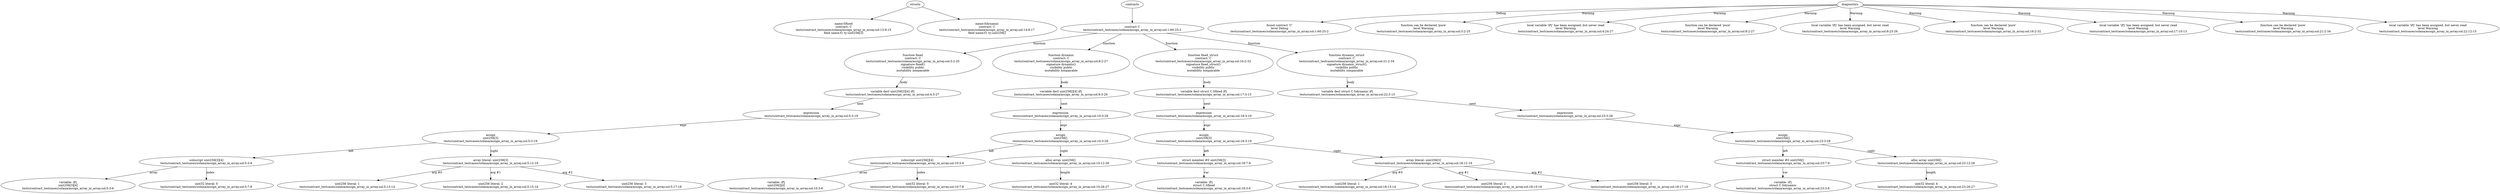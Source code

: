 strict digraph "tests/contract_testcases/solana/assign_array_in_array.sol" {
	Sfixed [label="name:Sfixed\ncontract: C\ntests/contract_testcases/solana/assign_array_in_array.sol:13:9-15\nfield name:f1 ty:uint256[3]"]
	Sdynamic [label="name:Sdynamic\ncontract: C\ntests/contract_testcases/solana/assign_array_in_array.sol:14:9-17\nfield name:f1 ty:uint256[]"]
	contract [label="contract C\ntests/contract_testcases/solana/assign_array_in_array.sol:1:60-25:2"]
	fixed [label="function fixed\ncontract: C\ntests/contract_testcases/solana/assign_array_in_array.sol:3:2-25\nsignature fixed()\nvisibility public\nmutability nonpayable"]
	var_decl [label="variable decl uint256[3][4] iPj\ntests/contract_testcases/solana/assign_array_in_array.sol:4:3-27"]
	expr [label="expression\ntests/contract_testcases/solana/assign_array_in_array.sol:5:3-19"]
	assign [label="assign\nuint256[3]\ntests/contract_testcases/solana/assign_array_in_array.sol:5:3-19"]
	subscript [label="subscript uint256[3][4]\ntests/contract_testcases/solana/assign_array_in_array.sol:5:3-9"]
	variable [label="variable: iPj\nuint256[3][4]\ntests/contract_testcases/solana/assign_array_in_array.sol:5:3-6"]
	number_literal [label="uint32 literal: 0\ntests/contract_testcases/solana/assign_array_in_array.sol:5:7-8"]
	array_literal [label="array literal: uint256[3]\ntests/contract_testcases/solana/assign_array_in_array.sol:5:12-19"]
	number_literal_13 [label="uint256 literal: 1\ntests/contract_testcases/solana/assign_array_in_array.sol:5:13-14"]
	number_literal_14 [label="uint256 literal: 2\ntests/contract_testcases/solana/assign_array_in_array.sol:5:15-16"]
	number_literal_15 [label="uint256 literal: 3\ntests/contract_testcases/solana/assign_array_in_array.sol:5:17-18"]
	dynamic [label="function dynamic\ncontract: C\ntests/contract_testcases/solana/assign_array_in_array.sol:8:2-27\nsignature dynamic()\nvisibility public\nmutability nonpayable"]
	var_decl_17 [label="variable decl uint256[][4] iPj\ntests/contract_testcases/solana/assign_array_in_array.sol:9:3-26"]
	expr_18 [label="expression\ntests/contract_testcases/solana/assign_array_in_array.sol:10:3-28"]
	assign_19 [label="assign\nuint256[]\ntests/contract_testcases/solana/assign_array_in_array.sol:10:3-28"]
	subscript_20 [label="subscript uint256[][4]\ntests/contract_testcases/solana/assign_array_in_array.sol:10:3-9"]
	variable_21 [label="variable: iPj\nuint256[][4]\ntests/contract_testcases/solana/assign_array_in_array.sol:10:3-6"]
	number_literal_22 [label="uint32 literal: 0\ntests/contract_testcases/solana/assign_array_in_array.sol:10:7-8"]
	alloc_array [label="alloc array uint256[]\ntests/contract_testcases/solana/assign_array_in_array.sol:10:12-28"]
	number_literal_24 [label="uint32 literal: 4\ntests/contract_testcases/solana/assign_array_in_array.sol:10:26-27"]
	fixed_struct [label="function fixed_struct\ncontract: C\ntests/contract_testcases/solana/assign_array_in_array.sol:16:2-32\nsignature fixed_struct()\nvisibility public\nmutability nonpayable"]
	var_decl_26 [label="variable decl struct C.Sfixed iPj\ntests/contract_testcases/solana/assign_array_in_array.sol:17:3-13"]
	expr_27 [label="expression\ntests/contract_testcases/solana/assign_array_in_array.sol:18:3-19"]
	assign_28 [label="assign\nuint256[3]\ntests/contract_testcases/solana/assign_array_in_array.sol:18:3-19"]
	structmember [label="struct member #0 uint256[3]\ntests/contract_testcases/solana/assign_array_in_array.sol:18:7-9"]
	variable_30 [label="variable: iPj\nstruct C.Sfixed\ntests/contract_testcases/solana/assign_array_in_array.sol:18:3-6"]
	array_literal_31 [label="array literal: uint256[3]\ntests/contract_testcases/solana/assign_array_in_array.sol:18:12-19"]
	number_literal_32 [label="uint256 literal: 1\ntests/contract_testcases/solana/assign_array_in_array.sol:18:13-14"]
	number_literal_33 [label="uint256 literal: 2\ntests/contract_testcases/solana/assign_array_in_array.sol:18:15-16"]
	number_literal_34 [label="uint256 literal: 3\ntests/contract_testcases/solana/assign_array_in_array.sol:18:17-18"]
	dynamic_struct [label="function dynamic_struct\ncontract: C\ntests/contract_testcases/solana/assign_array_in_array.sol:21:2-34\nsignature dynamic_struct()\nvisibility public\nmutability nonpayable"]
	var_decl_36 [label="variable decl struct C.Sdynamic iPj\ntests/contract_testcases/solana/assign_array_in_array.sol:22:3-15"]
	expr_37 [label="expression\ntests/contract_testcases/solana/assign_array_in_array.sol:23:3-28"]
	assign_38 [label="assign\nuint256[]\ntests/contract_testcases/solana/assign_array_in_array.sol:23:3-28"]
	structmember_39 [label="struct member #0 uint256[]\ntests/contract_testcases/solana/assign_array_in_array.sol:23:7-9"]
	variable_40 [label="variable: iPj\nstruct C.Sdynamic\ntests/contract_testcases/solana/assign_array_in_array.sol:23:3-6"]
	alloc_array_41 [label="alloc array uint256[]\ntests/contract_testcases/solana/assign_array_in_array.sol:23:12-28"]
	number_literal_42 [label="uint32 literal: 4\ntests/contract_testcases/solana/assign_array_in_array.sol:23:26-27"]
	diagnostic [label="found contract 'C'\nlevel Debug\ntests/contract_testcases/solana/assign_array_in_array.sol:1:60-25:2"]
	diagnostic_45 [label="function can be declared 'pure'\nlevel Warning\ntests/contract_testcases/solana/assign_array_in_array.sol:3:2-25"]
	diagnostic_46 [label="local variable 'iPj' has been assigned, but never read\nlevel Warning\ntests/contract_testcases/solana/assign_array_in_array.sol:4:24-27"]
	diagnostic_47 [label="function can be declared 'pure'\nlevel Warning\ntests/contract_testcases/solana/assign_array_in_array.sol:8:2-27"]
	diagnostic_48 [label="local variable 'iPj' has been assigned, but never read\nlevel Warning\ntests/contract_testcases/solana/assign_array_in_array.sol:9:23-26"]
	diagnostic_49 [label="function can be declared 'pure'\nlevel Warning\ntests/contract_testcases/solana/assign_array_in_array.sol:16:2-32"]
	diagnostic_50 [label="local variable 'iPj' has been assigned, but never read\nlevel Warning\ntests/contract_testcases/solana/assign_array_in_array.sol:17:10-13"]
	diagnostic_51 [label="function can be declared 'pure'\nlevel Warning\ntests/contract_testcases/solana/assign_array_in_array.sol:21:2-34"]
	diagnostic_52 [label="local variable 'iPj' has been assigned, but never read\nlevel Warning\ntests/contract_testcases/solana/assign_array_in_array.sol:22:12-15"]
	structs -> Sfixed
	structs -> Sdynamic
	contracts -> contract
	contract -> fixed [label="function"]
	fixed -> var_decl [label="body"]
	var_decl -> expr [label="next"]
	expr -> assign [label="expr"]
	assign -> subscript [label="left"]
	subscript -> variable [label="array"]
	subscript -> number_literal [label="index"]
	assign -> array_literal [label="right"]
	array_literal -> number_literal_13 [label="arg #0"]
	array_literal -> number_literal_14 [label="arg #1"]
	array_literal -> number_literal_15 [label="arg #2"]
	contract -> dynamic [label="function"]
	dynamic -> var_decl_17 [label="body"]
	var_decl_17 -> expr_18 [label="next"]
	expr_18 -> assign_19 [label="expr"]
	assign_19 -> subscript_20 [label="left"]
	subscript_20 -> variable_21 [label="array"]
	subscript_20 -> number_literal_22 [label="index"]
	assign_19 -> alloc_array [label="right"]
	alloc_array -> number_literal_24 [label="length"]
	contract -> fixed_struct [label="function"]
	fixed_struct -> var_decl_26 [label="body"]
	var_decl_26 -> expr_27 [label="next"]
	expr_27 -> assign_28 [label="expr"]
	assign_28 -> structmember [label="left"]
	structmember -> variable_30 [label="var"]
	assign_28 -> array_literal_31 [label="right"]
	array_literal_31 -> number_literal_32 [label="arg #0"]
	array_literal_31 -> number_literal_33 [label="arg #1"]
	array_literal_31 -> number_literal_34 [label="arg #2"]
	contract -> dynamic_struct [label="function"]
	dynamic_struct -> var_decl_36 [label="body"]
	var_decl_36 -> expr_37 [label="next"]
	expr_37 -> assign_38 [label="expr"]
	assign_38 -> structmember_39 [label="left"]
	structmember_39 -> variable_40 [label="var"]
	assign_38 -> alloc_array_41 [label="right"]
	alloc_array_41 -> number_literal_42 [label="length"]
	diagnostics -> diagnostic [label="Debug"]
	diagnostics -> diagnostic_45 [label="Warning"]
	diagnostics -> diagnostic_46 [label="Warning"]
	diagnostics -> diagnostic_47 [label="Warning"]
	diagnostics -> diagnostic_48 [label="Warning"]
	diagnostics -> diagnostic_49 [label="Warning"]
	diagnostics -> diagnostic_50 [label="Warning"]
	diagnostics -> diagnostic_51 [label="Warning"]
	diagnostics -> diagnostic_52 [label="Warning"]
}
